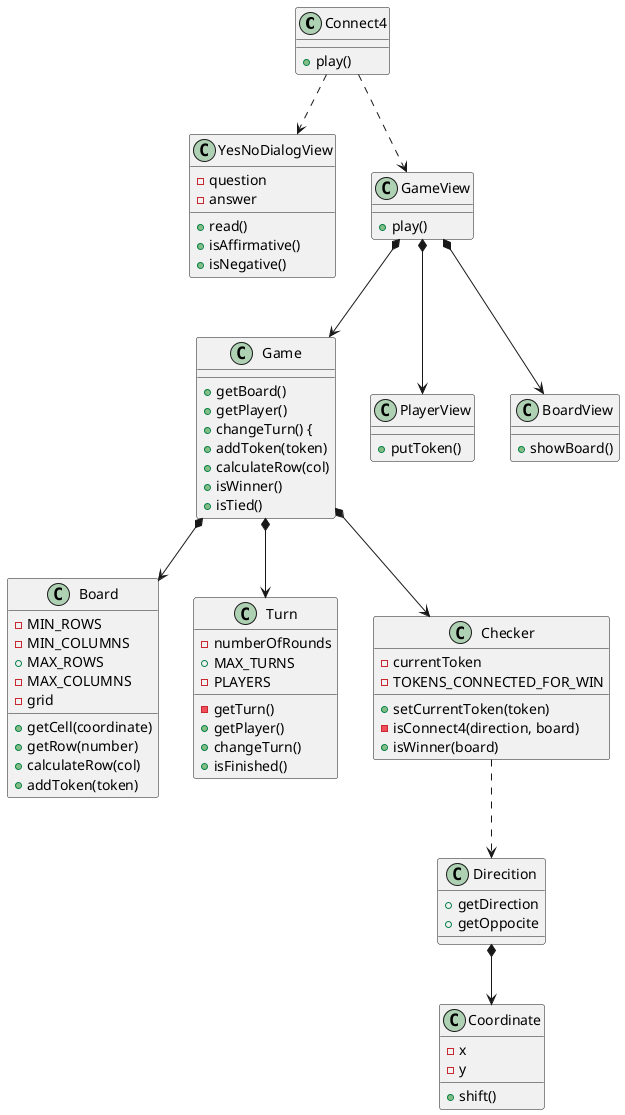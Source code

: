 @startuml
Connect4 ..> YesNoDialogView
Connect4 ..> GameView
Connect4 : + play()

YesNoDialogView : - question
YesNoDialogView : - answer
YesNoDialogView : + read()
YesNoDialogView : + isAffirmative()
YesNoDialogView : + isNegative()

GameView : + play()
GameView *--> Game
GameView *--> PlayerView
GameView *--> BoardView

PlayerView : + putToken()

BoardView : + showBoard()

Game *--> Board
Game *--> Turn
Game *--> Checker
Game : + getBoard()
Game : + getPlayer()
Game : + changeTurn() {
Game : + addToken(token)
Game : + calculateRow(col)
Game : + isWinner()
Game : + isTied()

Board : - MIN_ROWS
Board : - MIN_COLUMNS
Board : + MAX_ROWS
Board : - MAX_COLUMNS
Board : - grid    
Board : + getCell(coordinate)
Board : + getRow(number)
Board : + calculateRow(col)
Board : + addToken(token)

Turn : - numberOfRounds
Turn : + MAX_TURNS
Turn : - PLAYERS
Turn : - getTurn()
Turn : + getPlayer()
Turn : + changeTurn()
Turn : + isFinished()

Checker : - currentToken
Checker : - TOKENS_CONNECTED_FOR_WIN
Checker : + setCurrentToken(token)
Checker : - isConnect4(direction, board)
Checker : + isWinner(board)
Checker ..> Direcition

Direcition *--> Coordinate
Direcition : + getDirection
Direcition : + getOppocite

Coordinate : - x
Coordinate : - y
Coordinate : + shift()

@enduml